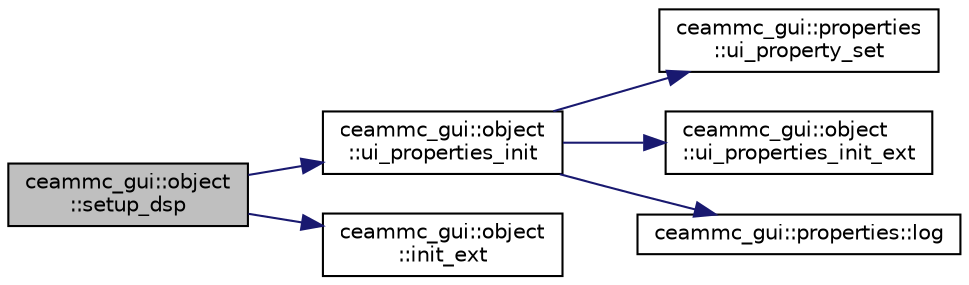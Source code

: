 digraph "ceammc_gui::object::setup_dsp"
{
  edge [fontname="Helvetica",fontsize="10",labelfontname="Helvetica",labelfontsize="10"];
  node [fontname="Helvetica",fontsize="10",shape=record];
  rankdir="LR";
  Node1 [label="ceammc_gui::object\l::setup_dsp",height=0.2,width=0.4,color="black", fillcolor="grey75", style="filled" fontcolor="black"];
  Node1 -> Node2 [color="midnightblue",fontsize="10",style="solid",fontname="Helvetica"];
  Node2 [label="ceammc_gui::object\l::ui_properties_init",height=0.2,width=0.4,color="black", fillcolor="white", style="filled",URL="$classceammc__gui_1_1object.html#ae7a64dfcf60ab0789360b575edb4d7bb",tooltip="DEPRECATED Initialize default property values. "];
  Node2 -> Node3 [color="midnightblue",fontsize="10",style="solid",fontname="Helvetica"];
  Node3 [label="ceammc_gui::properties\l::ui_property_set",height=0.2,width=0.4,color="black", fillcolor="white", style="filled",URL="$classceammc__gui_1_1properties.html#a61180c37e7a052452e9ad819e91578e1"];
  Node2 -> Node4 [color="midnightblue",fontsize="10",style="solid",fontname="Helvetica"];
  Node4 [label="ceammc_gui::object\l::ui_properties_init_ext",height=0.2,width=0.4,color="black", fillcolor="white", style="filled",URL="$classceammc__gui_1_1object.html#a484b6777e6120a75bb442e38ca0e6ba7",tooltip="DEPRECATED &quot;extension&quot;: properties init routine (within class init) "];
  Node2 -> Node5 [color="midnightblue",fontsize="10",style="solid",fontname="Helvetica"];
  Node5 [label="ceammc_gui::properties::log",height=0.2,width=0.4,color="black", fillcolor="white", style="filled",URL="$classceammc__gui_1_1properties.html#a66c828972682b993a3cd16940b039905"];
  Node1 -> Node6 [color="midnightblue",fontsize="10",style="solid",fontname="Helvetica"];
  Node6 [label="ceammc_gui::object\l::init_ext",height=0.2,width=0.4,color="black", fillcolor="white", style="filled",URL="$classceammc__gui_1_1object.html#a9e50e8adcc0b2389e96a0c7c50457c93",tooltip="&quot;extension&quot;: class initialization "];
}
